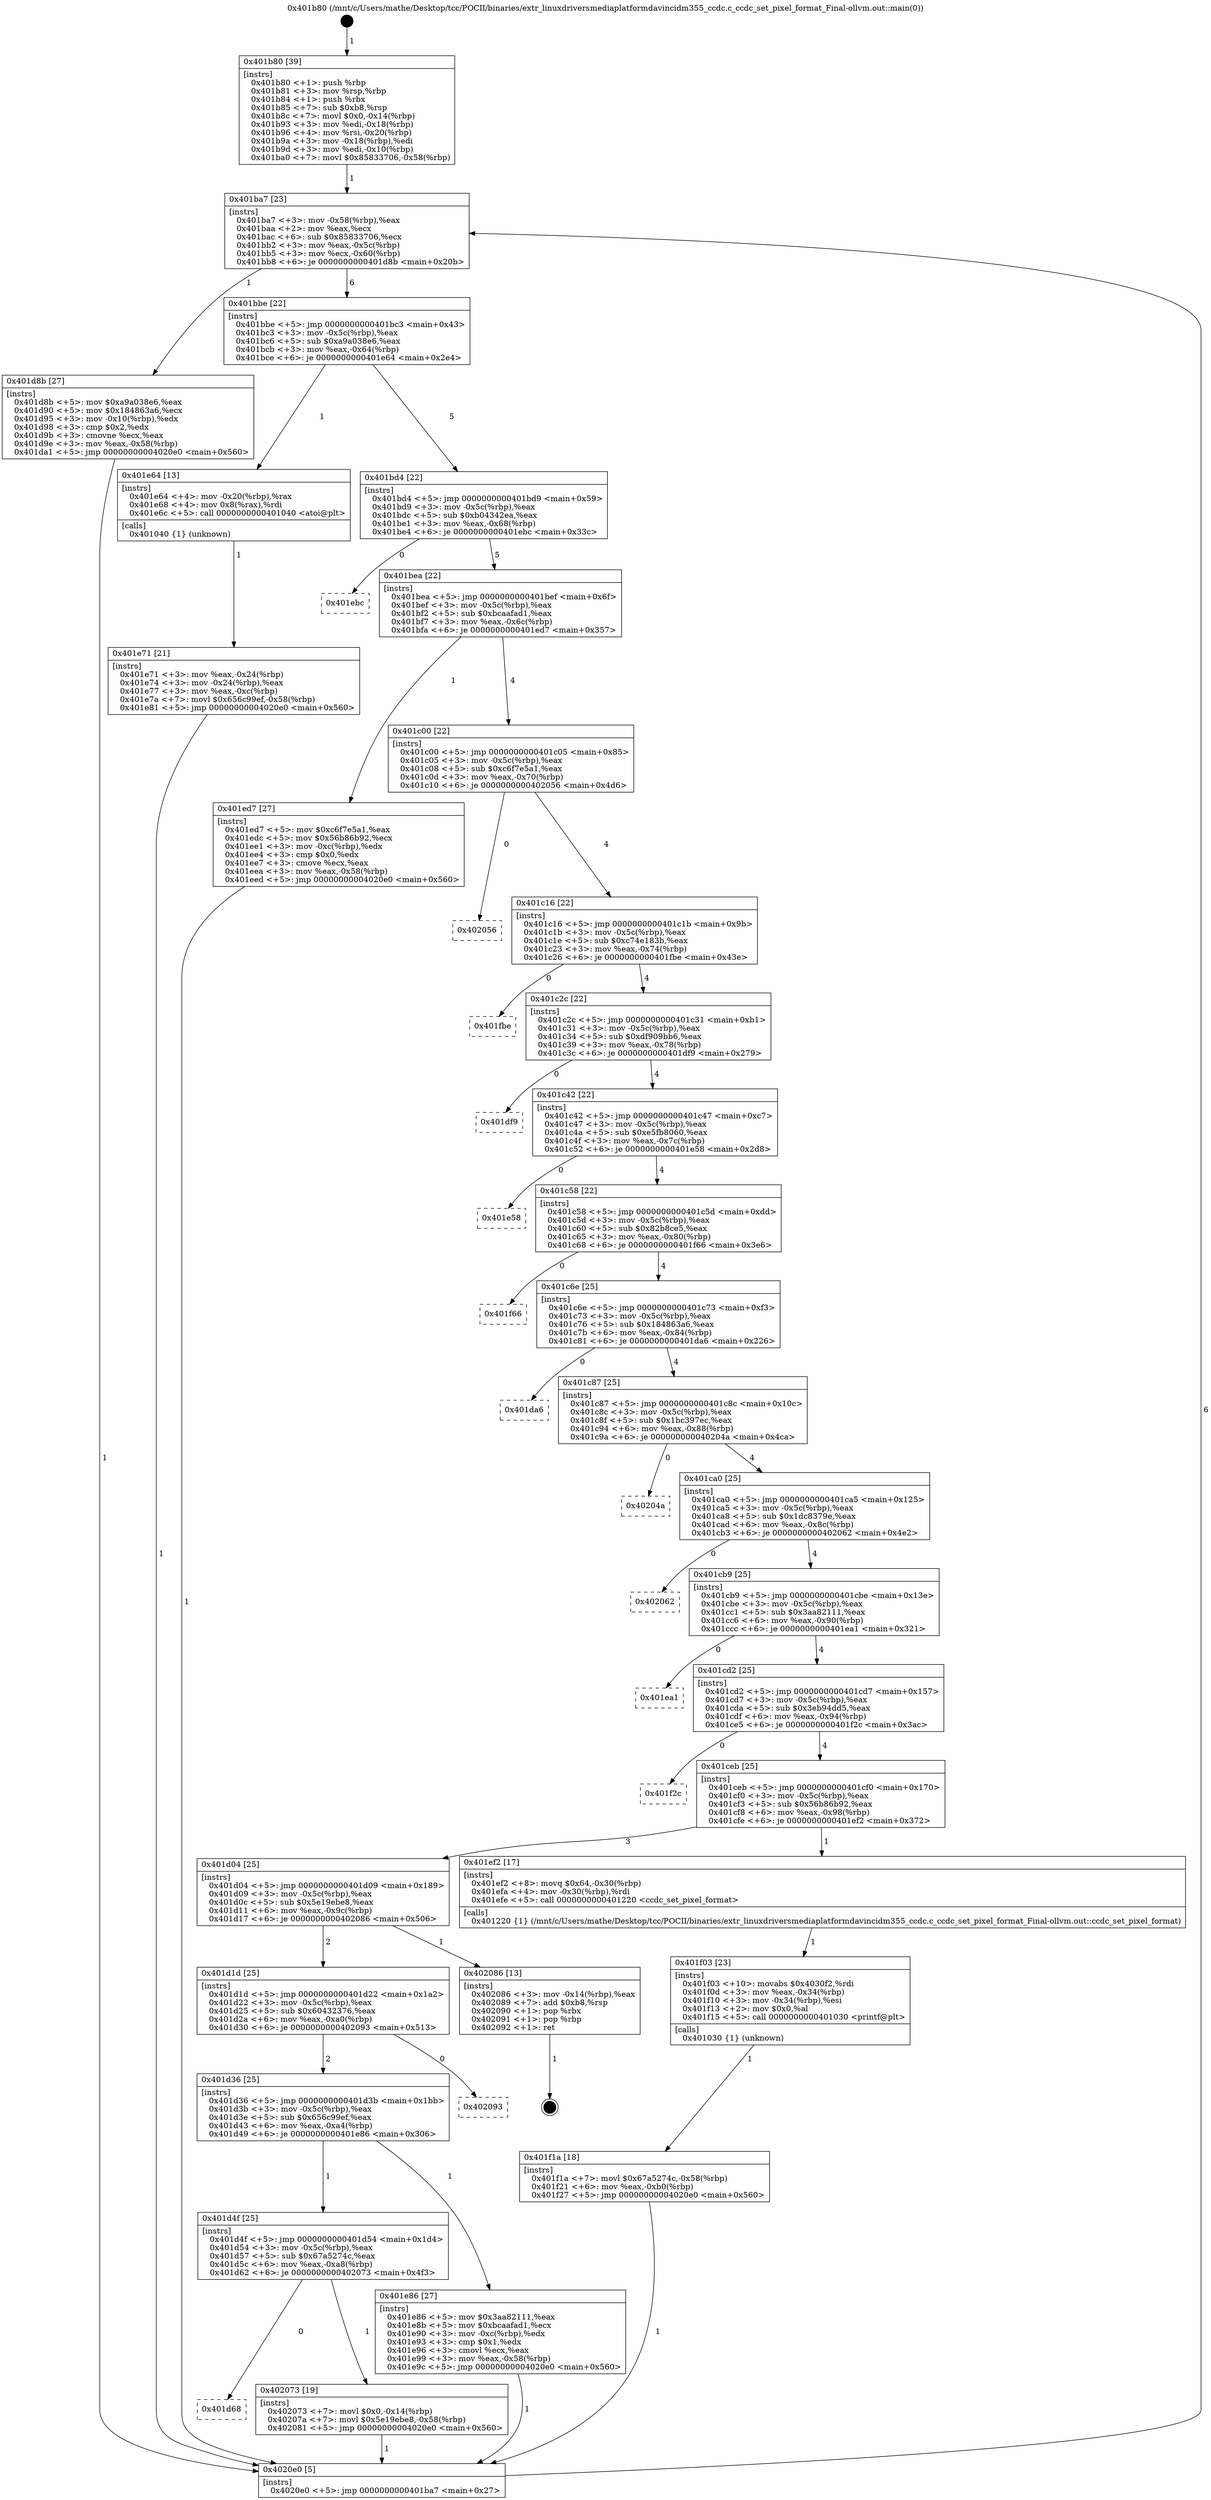 digraph "0x401b80" {
  label = "0x401b80 (/mnt/c/Users/mathe/Desktop/tcc/POCII/binaries/extr_linuxdriversmediaplatformdavincidm355_ccdc.c_ccdc_set_pixel_format_Final-ollvm.out::main(0))"
  labelloc = "t"
  node[shape=record]

  Entry [label="",width=0.3,height=0.3,shape=circle,fillcolor=black,style=filled]
  "0x401ba7" [label="{
     0x401ba7 [23]\l
     | [instrs]\l
     &nbsp;&nbsp;0x401ba7 \<+3\>: mov -0x58(%rbp),%eax\l
     &nbsp;&nbsp;0x401baa \<+2\>: mov %eax,%ecx\l
     &nbsp;&nbsp;0x401bac \<+6\>: sub $0x85833706,%ecx\l
     &nbsp;&nbsp;0x401bb2 \<+3\>: mov %eax,-0x5c(%rbp)\l
     &nbsp;&nbsp;0x401bb5 \<+3\>: mov %ecx,-0x60(%rbp)\l
     &nbsp;&nbsp;0x401bb8 \<+6\>: je 0000000000401d8b \<main+0x20b\>\l
  }"]
  "0x401d8b" [label="{
     0x401d8b [27]\l
     | [instrs]\l
     &nbsp;&nbsp;0x401d8b \<+5\>: mov $0xa9a038e6,%eax\l
     &nbsp;&nbsp;0x401d90 \<+5\>: mov $0x184863a6,%ecx\l
     &nbsp;&nbsp;0x401d95 \<+3\>: mov -0x10(%rbp),%edx\l
     &nbsp;&nbsp;0x401d98 \<+3\>: cmp $0x2,%edx\l
     &nbsp;&nbsp;0x401d9b \<+3\>: cmovne %ecx,%eax\l
     &nbsp;&nbsp;0x401d9e \<+3\>: mov %eax,-0x58(%rbp)\l
     &nbsp;&nbsp;0x401da1 \<+5\>: jmp 00000000004020e0 \<main+0x560\>\l
  }"]
  "0x401bbe" [label="{
     0x401bbe [22]\l
     | [instrs]\l
     &nbsp;&nbsp;0x401bbe \<+5\>: jmp 0000000000401bc3 \<main+0x43\>\l
     &nbsp;&nbsp;0x401bc3 \<+3\>: mov -0x5c(%rbp),%eax\l
     &nbsp;&nbsp;0x401bc6 \<+5\>: sub $0xa9a038e6,%eax\l
     &nbsp;&nbsp;0x401bcb \<+3\>: mov %eax,-0x64(%rbp)\l
     &nbsp;&nbsp;0x401bce \<+6\>: je 0000000000401e64 \<main+0x2e4\>\l
  }"]
  "0x4020e0" [label="{
     0x4020e0 [5]\l
     | [instrs]\l
     &nbsp;&nbsp;0x4020e0 \<+5\>: jmp 0000000000401ba7 \<main+0x27\>\l
  }"]
  "0x401b80" [label="{
     0x401b80 [39]\l
     | [instrs]\l
     &nbsp;&nbsp;0x401b80 \<+1\>: push %rbp\l
     &nbsp;&nbsp;0x401b81 \<+3\>: mov %rsp,%rbp\l
     &nbsp;&nbsp;0x401b84 \<+1\>: push %rbx\l
     &nbsp;&nbsp;0x401b85 \<+7\>: sub $0xb8,%rsp\l
     &nbsp;&nbsp;0x401b8c \<+7\>: movl $0x0,-0x14(%rbp)\l
     &nbsp;&nbsp;0x401b93 \<+3\>: mov %edi,-0x18(%rbp)\l
     &nbsp;&nbsp;0x401b96 \<+4\>: mov %rsi,-0x20(%rbp)\l
     &nbsp;&nbsp;0x401b9a \<+3\>: mov -0x18(%rbp),%edi\l
     &nbsp;&nbsp;0x401b9d \<+3\>: mov %edi,-0x10(%rbp)\l
     &nbsp;&nbsp;0x401ba0 \<+7\>: movl $0x85833706,-0x58(%rbp)\l
  }"]
  Exit [label="",width=0.3,height=0.3,shape=circle,fillcolor=black,style=filled,peripheries=2]
  "0x401e64" [label="{
     0x401e64 [13]\l
     | [instrs]\l
     &nbsp;&nbsp;0x401e64 \<+4\>: mov -0x20(%rbp),%rax\l
     &nbsp;&nbsp;0x401e68 \<+4\>: mov 0x8(%rax),%rdi\l
     &nbsp;&nbsp;0x401e6c \<+5\>: call 0000000000401040 \<atoi@plt\>\l
     | [calls]\l
     &nbsp;&nbsp;0x401040 \{1\} (unknown)\l
  }"]
  "0x401bd4" [label="{
     0x401bd4 [22]\l
     | [instrs]\l
     &nbsp;&nbsp;0x401bd4 \<+5\>: jmp 0000000000401bd9 \<main+0x59\>\l
     &nbsp;&nbsp;0x401bd9 \<+3\>: mov -0x5c(%rbp),%eax\l
     &nbsp;&nbsp;0x401bdc \<+5\>: sub $0xb04342ea,%eax\l
     &nbsp;&nbsp;0x401be1 \<+3\>: mov %eax,-0x68(%rbp)\l
     &nbsp;&nbsp;0x401be4 \<+6\>: je 0000000000401ebc \<main+0x33c\>\l
  }"]
  "0x401e71" [label="{
     0x401e71 [21]\l
     | [instrs]\l
     &nbsp;&nbsp;0x401e71 \<+3\>: mov %eax,-0x24(%rbp)\l
     &nbsp;&nbsp;0x401e74 \<+3\>: mov -0x24(%rbp),%eax\l
     &nbsp;&nbsp;0x401e77 \<+3\>: mov %eax,-0xc(%rbp)\l
     &nbsp;&nbsp;0x401e7a \<+7\>: movl $0x656c99ef,-0x58(%rbp)\l
     &nbsp;&nbsp;0x401e81 \<+5\>: jmp 00000000004020e0 \<main+0x560\>\l
  }"]
  "0x401d68" [label="{
     0x401d68\l
  }", style=dashed]
  "0x401ebc" [label="{
     0x401ebc\l
  }", style=dashed]
  "0x401bea" [label="{
     0x401bea [22]\l
     | [instrs]\l
     &nbsp;&nbsp;0x401bea \<+5\>: jmp 0000000000401bef \<main+0x6f\>\l
     &nbsp;&nbsp;0x401bef \<+3\>: mov -0x5c(%rbp),%eax\l
     &nbsp;&nbsp;0x401bf2 \<+5\>: sub $0xbcaafad1,%eax\l
     &nbsp;&nbsp;0x401bf7 \<+3\>: mov %eax,-0x6c(%rbp)\l
     &nbsp;&nbsp;0x401bfa \<+6\>: je 0000000000401ed7 \<main+0x357\>\l
  }"]
  "0x402073" [label="{
     0x402073 [19]\l
     | [instrs]\l
     &nbsp;&nbsp;0x402073 \<+7\>: movl $0x0,-0x14(%rbp)\l
     &nbsp;&nbsp;0x40207a \<+7\>: movl $0x5e19ebe8,-0x58(%rbp)\l
     &nbsp;&nbsp;0x402081 \<+5\>: jmp 00000000004020e0 \<main+0x560\>\l
  }"]
  "0x401ed7" [label="{
     0x401ed7 [27]\l
     | [instrs]\l
     &nbsp;&nbsp;0x401ed7 \<+5\>: mov $0xc6f7e5a1,%eax\l
     &nbsp;&nbsp;0x401edc \<+5\>: mov $0x56b86b92,%ecx\l
     &nbsp;&nbsp;0x401ee1 \<+3\>: mov -0xc(%rbp),%edx\l
     &nbsp;&nbsp;0x401ee4 \<+3\>: cmp $0x0,%edx\l
     &nbsp;&nbsp;0x401ee7 \<+3\>: cmove %ecx,%eax\l
     &nbsp;&nbsp;0x401eea \<+3\>: mov %eax,-0x58(%rbp)\l
     &nbsp;&nbsp;0x401eed \<+5\>: jmp 00000000004020e0 \<main+0x560\>\l
  }"]
  "0x401c00" [label="{
     0x401c00 [22]\l
     | [instrs]\l
     &nbsp;&nbsp;0x401c00 \<+5\>: jmp 0000000000401c05 \<main+0x85\>\l
     &nbsp;&nbsp;0x401c05 \<+3\>: mov -0x5c(%rbp),%eax\l
     &nbsp;&nbsp;0x401c08 \<+5\>: sub $0xc6f7e5a1,%eax\l
     &nbsp;&nbsp;0x401c0d \<+3\>: mov %eax,-0x70(%rbp)\l
     &nbsp;&nbsp;0x401c10 \<+6\>: je 0000000000402056 \<main+0x4d6\>\l
  }"]
  "0x401f1a" [label="{
     0x401f1a [18]\l
     | [instrs]\l
     &nbsp;&nbsp;0x401f1a \<+7\>: movl $0x67a5274c,-0x58(%rbp)\l
     &nbsp;&nbsp;0x401f21 \<+6\>: mov %eax,-0xb0(%rbp)\l
     &nbsp;&nbsp;0x401f27 \<+5\>: jmp 00000000004020e0 \<main+0x560\>\l
  }"]
  "0x402056" [label="{
     0x402056\l
  }", style=dashed]
  "0x401c16" [label="{
     0x401c16 [22]\l
     | [instrs]\l
     &nbsp;&nbsp;0x401c16 \<+5\>: jmp 0000000000401c1b \<main+0x9b\>\l
     &nbsp;&nbsp;0x401c1b \<+3\>: mov -0x5c(%rbp),%eax\l
     &nbsp;&nbsp;0x401c1e \<+5\>: sub $0xc74e183b,%eax\l
     &nbsp;&nbsp;0x401c23 \<+3\>: mov %eax,-0x74(%rbp)\l
     &nbsp;&nbsp;0x401c26 \<+6\>: je 0000000000401fbe \<main+0x43e\>\l
  }"]
  "0x401f03" [label="{
     0x401f03 [23]\l
     | [instrs]\l
     &nbsp;&nbsp;0x401f03 \<+10\>: movabs $0x4030f2,%rdi\l
     &nbsp;&nbsp;0x401f0d \<+3\>: mov %eax,-0x34(%rbp)\l
     &nbsp;&nbsp;0x401f10 \<+3\>: mov -0x34(%rbp),%esi\l
     &nbsp;&nbsp;0x401f13 \<+2\>: mov $0x0,%al\l
     &nbsp;&nbsp;0x401f15 \<+5\>: call 0000000000401030 \<printf@plt\>\l
     | [calls]\l
     &nbsp;&nbsp;0x401030 \{1\} (unknown)\l
  }"]
  "0x401fbe" [label="{
     0x401fbe\l
  }", style=dashed]
  "0x401c2c" [label="{
     0x401c2c [22]\l
     | [instrs]\l
     &nbsp;&nbsp;0x401c2c \<+5\>: jmp 0000000000401c31 \<main+0xb1\>\l
     &nbsp;&nbsp;0x401c31 \<+3\>: mov -0x5c(%rbp),%eax\l
     &nbsp;&nbsp;0x401c34 \<+5\>: sub $0xdf909bb6,%eax\l
     &nbsp;&nbsp;0x401c39 \<+3\>: mov %eax,-0x78(%rbp)\l
     &nbsp;&nbsp;0x401c3c \<+6\>: je 0000000000401df9 \<main+0x279\>\l
  }"]
  "0x401d4f" [label="{
     0x401d4f [25]\l
     | [instrs]\l
     &nbsp;&nbsp;0x401d4f \<+5\>: jmp 0000000000401d54 \<main+0x1d4\>\l
     &nbsp;&nbsp;0x401d54 \<+3\>: mov -0x5c(%rbp),%eax\l
     &nbsp;&nbsp;0x401d57 \<+5\>: sub $0x67a5274c,%eax\l
     &nbsp;&nbsp;0x401d5c \<+6\>: mov %eax,-0xa8(%rbp)\l
     &nbsp;&nbsp;0x401d62 \<+6\>: je 0000000000402073 \<main+0x4f3\>\l
  }"]
  "0x401df9" [label="{
     0x401df9\l
  }", style=dashed]
  "0x401c42" [label="{
     0x401c42 [22]\l
     | [instrs]\l
     &nbsp;&nbsp;0x401c42 \<+5\>: jmp 0000000000401c47 \<main+0xc7\>\l
     &nbsp;&nbsp;0x401c47 \<+3\>: mov -0x5c(%rbp),%eax\l
     &nbsp;&nbsp;0x401c4a \<+5\>: sub $0xe5fb8060,%eax\l
     &nbsp;&nbsp;0x401c4f \<+3\>: mov %eax,-0x7c(%rbp)\l
     &nbsp;&nbsp;0x401c52 \<+6\>: je 0000000000401e58 \<main+0x2d8\>\l
  }"]
  "0x401e86" [label="{
     0x401e86 [27]\l
     | [instrs]\l
     &nbsp;&nbsp;0x401e86 \<+5\>: mov $0x3aa82111,%eax\l
     &nbsp;&nbsp;0x401e8b \<+5\>: mov $0xbcaafad1,%ecx\l
     &nbsp;&nbsp;0x401e90 \<+3\>: mov -0xc(%rbp),%edx\l
     &nbsp;&nbsp;0x401e93 \<+3\>: cmp $0x1,%edx\l
     &nbsp;&nbsp;0x401e96 \<+3\>: cmovl %ecx,%eax\l
     &nbsp;&nbsp;0x401e99 \<+3\>: mov %eax,-0x58(%rbp)\l
     &nbsp;&nbsp;0x401e9c \<+5\>: jmp 00000000004020e0 \<main+0x560\>\l
  }"]
  "0x401e58" [label="{
     0x401e58\l
  }", style=dashed]
  "0x401c58" [label="{
     0x401c58 [22]\l
     | [instrs]\l
     &nbsp;&nbsp;0x401c58 \<+5\>: jmp 0000000000401c5d \<main+0xdd\>\l
     &nbsp;&nbsp;0x401c5d \<+3\>: mov -0x5c(%rbp),%eax\l
     &nbsp;&nbsp;0x401c60 \<+5\>: sub $0x82b8ce5,%eax\l
     &nbsp;&nbsp;0x401c65 \<+3\>: mov %eax,-0x80(%rbp)\l
     &nbsp;&nbsp;0x401c68 \<+6\>: je 0000000000401f66 \<main+0x3e6\>\l
  }"]
  "0x401d36" [label="{
     0x401d36 [25]\l
     | [instrs]\l
     &nbsp;&nbsp;0x401d36 \<+5\>: jmp 0000000000401d3b \<main+0x1bb\>\l
     &nbsp;&nbsp;0x401d3b \<+3\>: mov -0x5c(%rbp),%eax\l
     &nbsp;&nbsp;0x401d3e \<+5\>: sub $0x656c99ef,%eax\l
     &nbsp;&nbsp;0x401d43 \<+6\>: mov %eax,-0xa4(%rbp)\l
     &nbsp;&nbsp;0x401d49 \<+6\>: je 0000000000401e86 \<main+0x306\>\l
  }"]
  "0x401f66" [label="{
     0x401f66\l
  }", style=dashed]
  "0x401c6e" [label="{
     0x401c6e [25]\l
     | [instrs]\l
     &nbsp;&nbsp;0x401c6e \<+5\>: jmp 0000000000401c73 \<main+0xf3\>\l
     &nbsp;&nbsp;0x401c73 \<+3\>: mov -0x5c(%rbp),%eax\l
     &nbsp;&nbsp;0x401c76 \<+5\>: sub $0x184863a6,%eax\l
     &nbsp;&nbsp;0x401c7b \<+6\>: mov %eax,-0x84(%rbp)\l
     &nbsp;&nbsp;0x401c81 \<+6\>: je 0000000000401da6 \<main+0x226\>\l
  }"]
  "0x402093" [label="{
     0x402093\l
  }", style=dashed]
  "0x401da6" [label="{
     0x401da6\l
  }", style=dashed]
  "0x401c87" [label="{
     0x401c87 [25]\l
     | [instrs]\l
     &nbsp;&nbsp;0x401c87 \<+5\>: jmp 0000000000401c8c \<main+0x10c\>\l
     &nbsp;&nbsp;0x401c8c \<+3\>: mov -0x5c(%rbp),%eax\l
     &nbsp;&nbsp;0x401c8f \<+5\>: sub $0x1bc397ec,%eax\l
     &nbsp;&nbsp;0x401c94 \<+6\>: mov %eax,-0x88(%rbp)\l
     &nbsp;&nbsp;0x401c9a \<+6\>: je 000000000040204a \<main+0x4ca\>\l
  }"]
  "0x401d1d" [label="{
     0x401d1d [25]\l
     | [instrs]\l
     &nbsp;&nbsp;0x401d1d \<+5\>: jmp 0000000000401d22 \<main+0x1a2\>\l
     &nbsp;&nbsp;0x401d22 \<+3\>: mov -0x5c(%rbp),%eax\l
     &nbsp;&nbsp;0x401d25 \<+5\>: sub $0x60432376,%eax\l
     &nbsp;&nbsp;0x401d2a \<+6\>: mov %eax,-0xa0(%rbp)\l
     &nbsp;&nbsp;0x401d30 \<+6\>: je 0000000000402093 \<main+0x513\>\l
  }"]
  "0x40204a" [label="{
     0x40204a\l
  }", style=dashed]
  "0x401ca0" [label="{
     0x401ca0 [25]\l
     | [instrs]\l
     &nbsp;&nbsp;0x401ca0 \<+5\>: jmp 0000000000401ca5 \<main+0x125\>\l
     &nbsp;&nbsp;0x401ca5 \<+3\>: mov -0x5c(%rbp),%eax\l
     &nbsp;&nbsp;0x401ca8 \<+5\>: sub $0x1dc8379e,%eax\l
     &nbsp;&nbsp;0x401cad \<+6\>: mov %eax,-0x8c(%rbp)\l
     &nbsp;&nbsp;0x401cb3 \<+6\>: je 0000000000402062 \<main+0x4e2\>\l
  }"]
  "0x402086" [label="{
     0x402086 [13]\l
     | [instrs]\l
     &nbsp;&nbsp;0x402086 \<+3\>: mov -0x14(%rbp),%eax\l
     &nbsp;&nbsp;0x402089 \<+7\>: add $0xb8,%rsp\l
     &nbsp;&nbsp;0x402090 \<+1\>: pop %rbx\l
     &nbsp;&nbsp;0x402091 \<+1\>: pop %rbp\l
     &nbsp;&nbsp;0x402092 \<+1\>: ret\l
  }"]
  "0x402062" [label="{
     0x402062\l
  }", style=dashed]
  "0x401cb9" [label="{
     0x401cb9 [25]\l
     | [instrs]\l
     &nbsp;&nbsp;0x401cb9 \<+5\>: jmp 0000000000401cbe \<main+0x13e\>\l
     &nbsp;&nbsp;0x401cbe \<+3\>: mov -0x5c(%rbp),%eax\l
     &nbsp;&nbsp;0x401cc1 \<+5\>: sub $0x3aa82111,%eax\l
     &nbsp;&nbsp;0x401cc6 \<+6\>: mov %eax,-0x90(%rbp)\l
     &nbsp;&nbsp;0x401ccc \<+6\>: je 0000000000401ea1 \<main+0x321\>\l
  }"]
  "0x401d04" [label="{
     0x401d04 [25]\l
     | [instrs]\l
     &nbsp;&nbsp;0x401d04 \<+5\>: jmp 0000000000401d09 \<main+0x189\>\l
     &nbsp;&nbsp;0x401d09 \<+3\>: mov -0x5c(%rbp),%eax\l
     &nbsp;&nbsp;0x401d0c \<+5\>: sub $0x5e19ebe8,%eax\l
     &nbsp;&nbsp;0x401d11 \<+6\>: mov %eax,-0x9c(%rbp)\l
     &nbsp;&nbsp;0x401d17 \<+6\>: je 0000000000402086 \<main+0x506\>\l
  }"]
  "0x401ea1" [label="{
     0x401ea1\l
  }", style=dashed]
  "0x401cd2" [label="{
     0x401cd2 [25]\l
     | [instrs]\l
     &nbsp;&nbsp;0x401cd2 \<+5\>: jmp 0000000000401cd7 \<main+0x157\>\l
     &nbsp;&nbsp;0x401cd7 \<+3\>: mov -0x5c(%rbp),%eax\l
     &nbsp;&nbsp;0x401cda \<+5\>: sub $0x3eb94dd5,%eax\l
     &nbsp;&nbsp;0x401cdf \<+6\>: mov %eax,-0x94(%rbp)\l
     &nbsp;&nbsp;0x401ce5 \<+6\>: je 0000000000401f2c \<main+0x3ac\>\l
  }"]
  "0x401ef2" [label="{
     0x401ef2 [17]\l
     | [instrs]\l
     &nbsp;&nbsp;0x401ef2 \<+8\>: movq $0x64,-0x30(%rbp)\l
     &nbsp;&nbsp;0x401efa \<+4\>: mov -0x30(%rbp),%rdi\l
     &nbsp;&nbsp;0x401efe \<+5\>: call 0000000000401220 \<ccdc_set_pixel_format\>\l
     | [calls]\l
     &nbsp;&nbsp;0x401220 \{1\} (/mnt/c/Users/mathe/Desktop/tcc/POCII/binaries/extr_linuxdriversmediaplatformdavincidm355_ccdc.c_ccdc_set_pixel_format_Final-ollvm.out::ccdc_set_pixel_format)\l
  }"]
  "0x401f2c" [label="{
     0x401f2c\l
  }", style=dashed]
  "0x401ceb" [label="{
     0x401ceb [25]\l
     | [instrs]\l
     &nbsp;&nbsp;0x401ceb \<+5\>: jmp 0000000000401cf0 \<main+0x170\>\l
     &nbsp;&nbsp;0x401cf0 \<+3\>: mov -0x5c(%rbp),%eax\l
     &nbsp;&nbsp;0x401cf3 \<+5\>: sub $0x56b86b92,%eax\l
     &nbsp;&nbsp;0x401cf8 \<+6\>: mov %eax,-0x98(%rbp)\l
     &nbsp;&nbsp;0x401cfe \<+6\>: je 0000000000401ef2 \<main+0x372\>\l
  }"]
  Entry -> "0x401b80" [label=" 1"]
  "0x401ba7" -> "0x401d8b" [label=" 1"]
  "0x401ba7" -> "0x401bbe" [label=" 6"]
  "0x401d8b" -> "0x4020e0" [label=" 1"]
  "0x401b80" -> "0x401ba7" [label=" 1"]
  "0x4020e0" -> "0x401ba7" [label=" 6"]
  "0x402086" -> Exit [label=" 1"]
  "0x401bbe" -> "0x401e64" [label=" 1"]
  "0x401bbe" -> "0x401bd4" [label=" 5"]
  "0x401e64" -> "0x401e71" [label=" 1"]
  "0x401e71" -> "0x4020e0" [label=" 1"]
  "0x402073" -> "0x4020e0" [label=" 1"]
  "0x401bd4" -> "0x401ebc" [label=" 0"]
  "0x401bd4" -> "0x401bea" [label=" 5"]
  "0x401d4f" -> "0x401d68" [label=" 0"]
  "0x401bea" -> "0x401ed7" [label=" 1"]
  "0x401bea" -> "0x401c00" [label=" 4"]
  "0x401d4f" -> "0x402073" [label=" 1"]
  "0x401c00" -> "0x402056" [label=" 0"]
  "0x401c00" -> "0x401c16" [label=" 4"]
  "0x401f1a" -> "0x4020e0" [label=" 1"]
  "0x401c16" -> "0x401fbe" [label=" 0"]
  "0x401c16" -> "0x401c2c" [label=" 4"]
  "0x401f03" -> "0x401f1a" [label=" 1"]
  "0x401c2c" -> "0x401df9" [label=" 0"]
  "0x401c2c" -> "0x401c42" [label=" 4"]
  "0x401ef2" -> "0x401f03" [label=" 1"]
  "0x401c42" -> "0x401e58" [label=" 0"]
  "0x401c42" -> "0x401c58" [label=" 4"]
  "0x401ed7" -> "0x4020e0" [label=" 1"]
  "0x401c58" -> "0x401f66" [label=" 0"]
  "0x401c58" -> "0x401c6e" [label=" 4"]
  "0x401d36" -> "0x401d4f" [label=" 1"]
  "0x401c6e" -> "0x401da6" [label=" 0"]
  "0x401c6e" -> "0x401c87" [label=" 4"]
  "0x401d36" -> "0x401e86" [label=" 1"]
  "0x401c87" -> "0x40204a" [label=" 0"]
  "0x401c87" -> "0x401ca0" [label=" 4"]
  "0x401d1d" -> "0x401d36" [label=" 2"]
  "0x401ca0" -> "0x402062" [label=" 0"]
  "0x401ca0" -> "0x401cb9" [label=" 4"]
  "0x401d1d" -> "0x402093" [label=" 0"]
  "0x401cb9" -> "0x401ea1" [label=" 0"]
  "0x401cb9" -> "0x401cd2" [label=" 4"]
  "0x401d04" -> "0x401d1d" [label=" 2"]
  "0x401cd2" -> "0x401f2c" [label=" 0"]
  "0x401cd2" -> "0x401ceb" [label=" 4"]
  "0x401d04" -> "0x402086" [label=" 1"]
  "0x401ceb" -> "0x401ef2" [label=" 1"]
  "0x401ceb" -> "0x401d04" [label=" 3"]
  "0x401e86" -> "0x4020e0" [label=" 1"]
}
